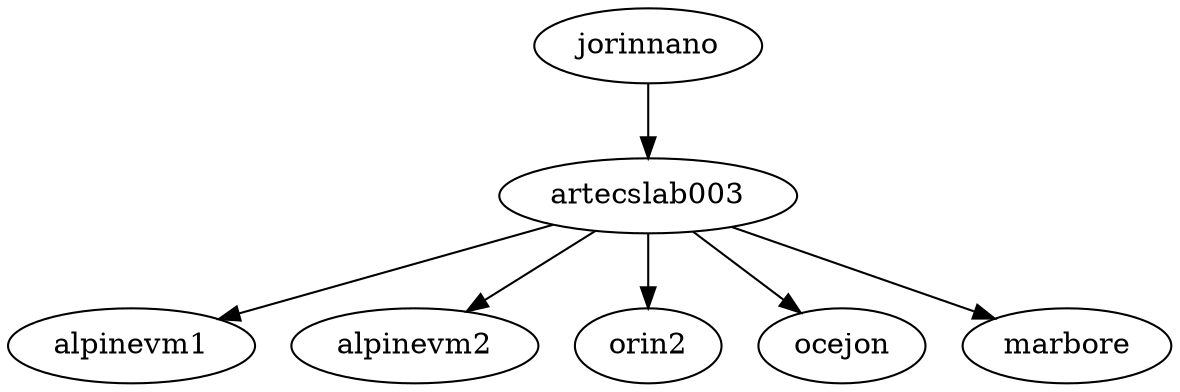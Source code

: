 digraph G {
  jorinnano -> artecslab003

  artecslab003 -> alpinevm1
  artecslab003 -> alpinevm2
  artecslab003 -> orin2
  artecslab003 -> ocejon
  artecslab003 -> marbore
}
